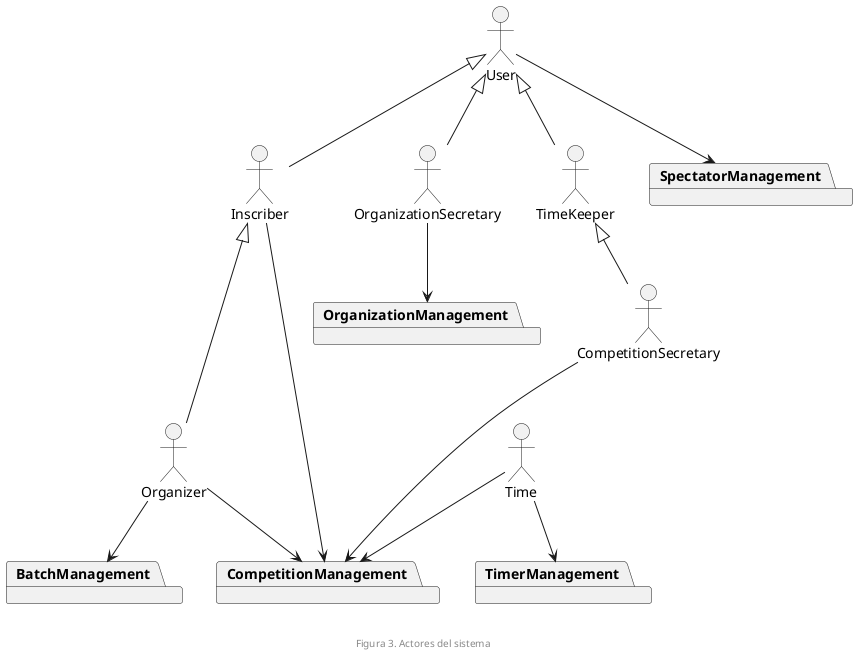 @startuml

actor Organizer as Organizer
actor Inscriber as Inscriber
actor OrganizationSecretary as OrganizationSecretary
actor Time as Time
actor TimeKeeper as TimeKeeper
actor CompetitionSecretary as CompetitionSecretary
actor User


package OrganizationManagement
package CompetitionManagement
package BatchManagement
package TimerManagement
package SpectatorManagement

User <|-- OrganizationSecretary
User <|-- TimeKeeper
User <|-- Inscriber
TimeKeeper <|-- CompetitionSecretary
Inscriber <|--- Organizer

Time --> TimerManagement
Time --> CompetitionManagement

OrganizationSecretary --> OrganizationManagement

Organizer --> CompetitionManagement
Inscriber --> CompetitionManagement

Organizer  --> BatchManagement
CompetitionSecretary --> CompetitionManagement
User --> SpectatorManagement

footer \n\nFigura 3. Actores del sistema
@enduml